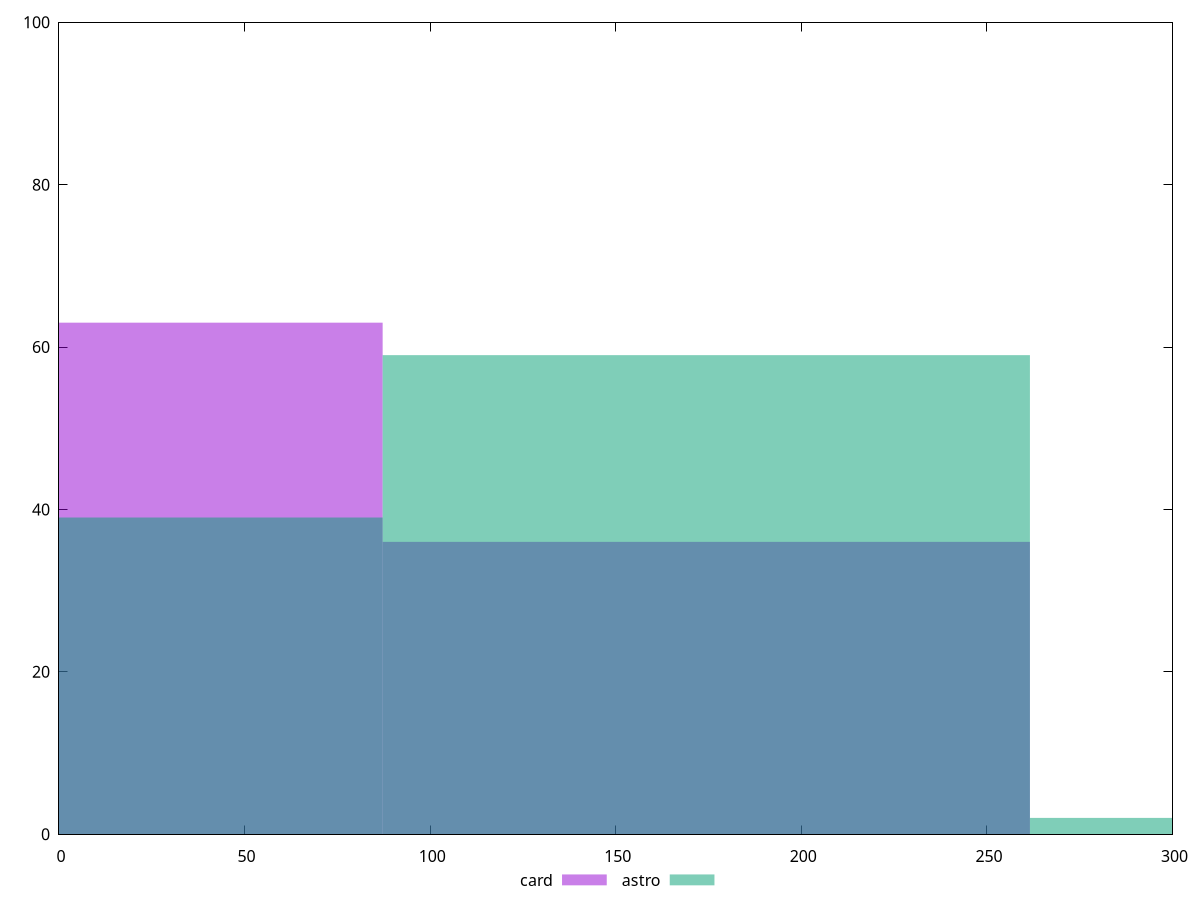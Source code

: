 reset

$card <<EOF
174.39190073061656 36
0 63
EOF

$astro <<EOF
348.7838014612331 2
0 39
174.39190073061656 59
EOF

set key outside below
set boxwidth 174.39190073061656
set xrange [0:300]
set yrange [0:100]
set trange [0:100]
set style fill transparent solid 0.5 noborder
set terminal svg size 640, 500 enhanced background rgb 'white'
set output "report/report_00029_2021-02-24T13-36-40.390Z/unminified-javascript/comparison/histogram/2_vs_3.svg"

plot $card title "card" with boxes, \
     $astro title "astro" with boxes

reset
